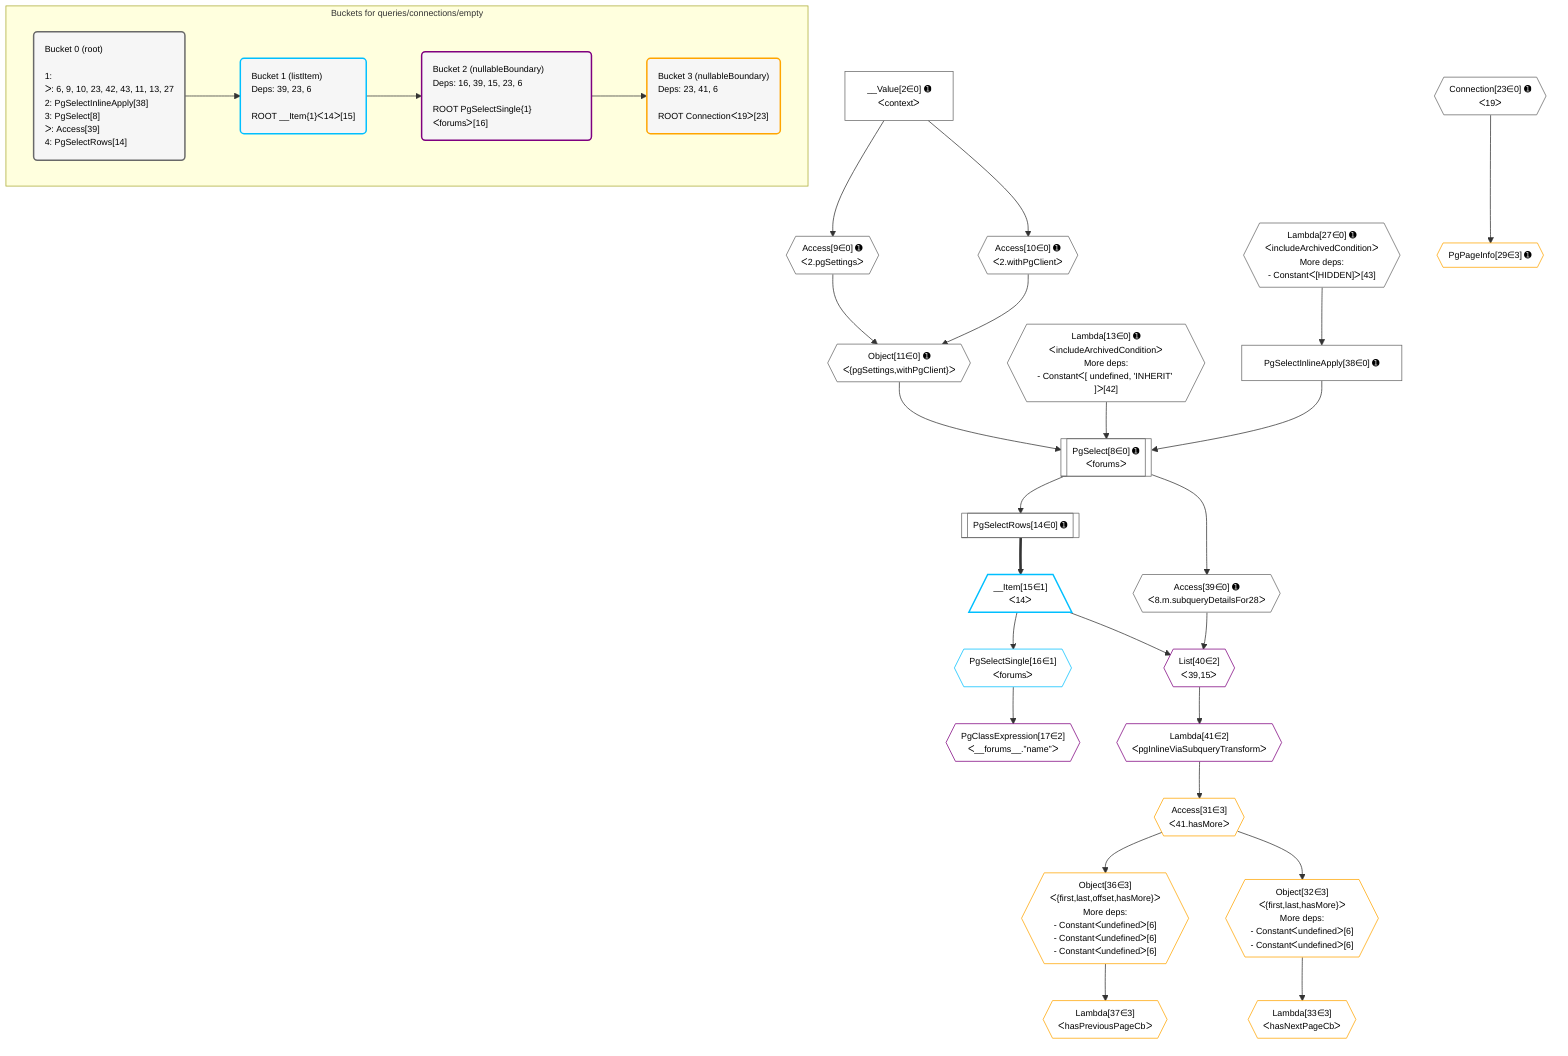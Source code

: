 %%{init: {'themeVariables': { 'fontSize': '12px'}}}%%
graph TD
    classDef path fill:#eee,stroke:#000,color:#000
    classDef plan fill:#fff,stroke-width:1px,color:#000
    classDef itemplan fill:#fff,stroke-width:2px,color:#000
    classDef unbatchedplan fill:#dff,stroke-width:1px,color:#000
    classDef sideeffectplan fill:#fcc,stroke-width:2px,color:#000
    classDef bucket fill:#f6f6f6,color:#000,stroke-width:2px,text-align:left

    subgraph "Buckets for queries/connections/empty"
    Bucket0("Bucket 0 (root)<br /><br />1: <br />ᐳ: 6, 9, 10, 23, 42, 43, 11, 13, 27<br />2: PgSelectInlineApply[38]<br />3: PgSelect[8]<br />ᐳ: Access[39]<br />4: PgSelectRows[14]"):::bucket
    Bucket1("Bucket 1 (listItem)<br />Deps: 39, 23, 6<br /><br />ROOT __Item{1}ᐸ14ᐳ[15]"):::bucket
    Bucket2("Bucket 2 (nullableBoundary)<br />Deps: 16, 39, 15, 23, 6<br /><br />ROOT PgSelectSingle{1}ᐸforumsᐳ[16]"):::bucket
    Bucket3("Bucket 3 (nullableBoundary)<br />Deps: 23, 41, 6<br /><br />ROOT Connectionᐸ19ᐳ[23]"):::bucket
    end
    Bucket0 --> Bucket1
    Bucket1 --> Bucket2
    Bucket2 --> Bucket3

    %% plan dependencies
    PgSelect8[["PgSelect[8∈0] ➊<br />ᐸforumsᐳ"]]:::plan
    Object11{{"Object[11∈0] ➊<br />ᐸ{pgSettings,withPgClient}ᐳ"}}:::plan
    Lambda13{{"Lambda[13∈0] ➊<br />ᐸincludeArchivedConditionᐳ<br />More deps:<br />- Constantᐸ[ undefined, 'INHERIT' ]ᐳ[42]"}}:::plan
    PgSelectInlineApply38["PgSelectInlineApply[38∈0] ➊"]:::plan
    Object11 & Lambda13 & PgSelectInlineApply38 --> PgSelect8
    Access9{{"Access[9∈0] ➊<br />ᐸ2.pgSettingsᐳ"}}:::plan
    Access10{{"Access[10∈0] ➊<br />ᐸ2.withPgClientᐳ"}}:::plan
    Access9 & Access10 --> Object11
    __Value2["__Value[2∈0] ➊<br />ᐸcontextᐳ"]:::plan
    __Value2 --> Access9
    __Value2 --> Access10
    PgSelectRows14[["PgSelectRows[14∈0] ➊"]]:::plan
    PgSelect8 --> PgSelectRows14
    Lambda27{{"Lambda[27∈0] ➊<br />ᐸincludeArchivedConditionᐳ<br />More deps:<br />- Constantᐸ[HIDDEN]ᐳ[43]"}}:::plan
    Lambda27 --> PgSelectInlineApply38
    Access39{{"Access[39∈0] ➊<br />ᐸ8.m.subqueryDetailsFor28ᐳ"}}:::plan
    PgSelect8 --> Access39
    Connection23{{"Connection[23∈0] ➊<br />ᐸ19ᐳ"}}:::plan
    __Item15[/"__Item[15∈1]<br />ᐸ14ᐳ"\]:::itemplan
    PgSelectRows14 ==> __Item15
    PgSelectSingle16{{"PgSelectSingle[16∈1]<br />ᐸforumsᐳ"}}:::plan
    __Item15 --> PgSelectSingle16
    List40{{"List[40∈2]<br />ᐸ39,15ᐳ"}}:::plan
    Access39 & __Item15 --> List40
    PgClassExpression17{{"PgClassExpression[17∈2]<br />ᐸ__forums__.”name”ᐳ"}}:::plan
    PgSelectSingle16 --> PgClassExpression17
    Lambda41{{"Lambda[41∈2]<br />ᐸpgInlineViaSubqueryTransformᐳ"}}:::plan
    List40 --> Lambda41
    Object36{{"Object[36∈3]<br />ᐸ{first,last,offset,hasMore}ᐳ<br />More deps:<br />- Constantᐸundefinedᐳ[6]<br />- Constantᐸundefinedᐳ[6]<br />- Constantᐸundefinedᐳ[6]"}}:::plan
    Access31{{"Access[31∈3]<br />ᐸ41.hasMoreᐳ"}}:::plan
    Access31 --> Object36
    Object32{{"Object[32∈3]<br />ᐸ{first,last,hasMore}ᐳ<br />More deps:<br />- Constantᐸundefinedᐳ[6]<br />- Constantᐸundefinedᐳ[6]"}}:::plan
    Access31 --> Object32
    PgPageInfo29{{"PgPageInfo[29∈3] ➊"}}:::plan
    Connection23 --> PgPageInfo29
    Lambda41 --> Access31
    Lambda33{{"Lambda[33∈3]<br />ᐸhasNextPageCbᐳ"}}:::plan
    Object32 --> Lambda33
    Lambda37{{"Lambda[37∈3]<br />ᐸhasPreviousPageCbᐳ"}}:::plan
    Object36 --> Lambda37

    %% define steps
    classDef bucket0 stroke:#696969
    class Bucket0,__Value2,PgSelect8,Access9,Access10,Object11,Lambda13,PgSelectRows14,Connection23,Lambda27,PgSelectInlineApply38,Access39 bucket0
    classDef bucket1 stroke:#00bfff
    class Bucket1,__Item15,PgSelectSingle16 bucket1
    classDef bucket2 stroke:#7f007f
    class Bucket2,PgClassExpression17,List40,Lambda41 bucket2
    classDef bucket3 stroke:#ffa500
    class Bucket3,PgPageInfo29,Access31,Object32,Lambda33,Object36,Lambda37 bucket3